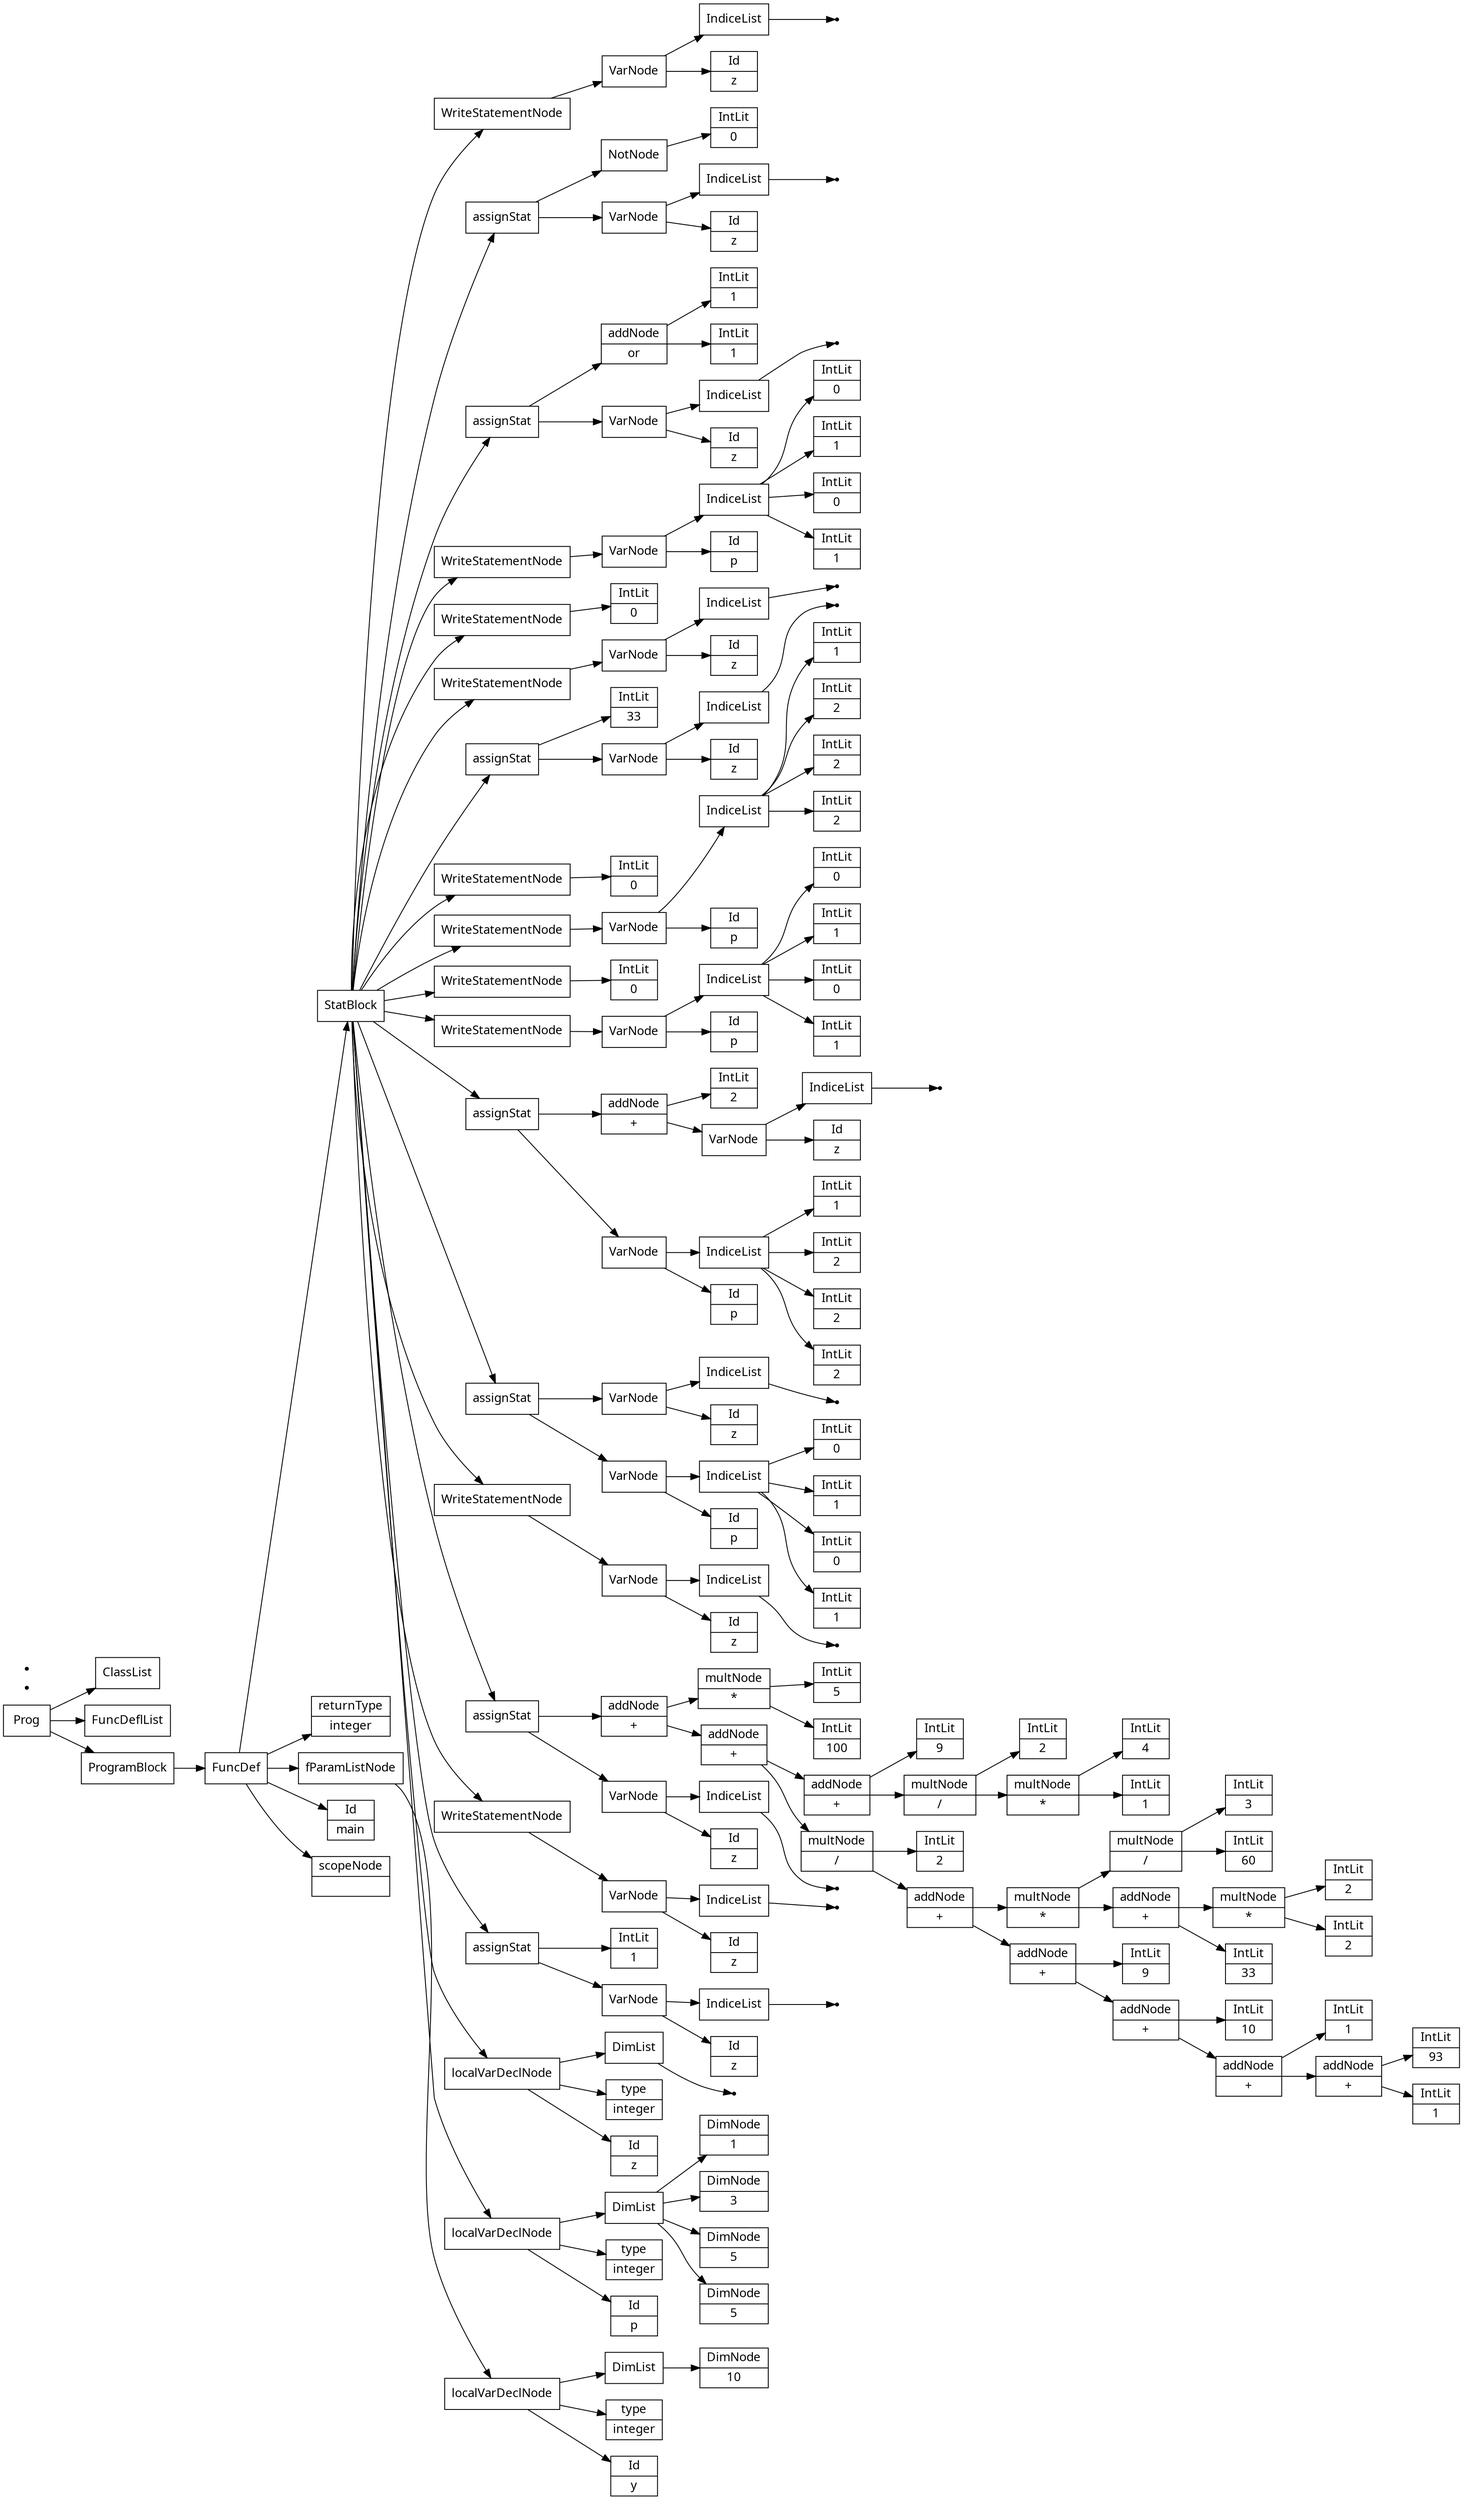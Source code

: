 digraph AST {
node [shape=record];
 node [fontname=Sans];charset="UTF-8" splines=true splines=spline rankdir =LR ordering="out"
1[label="scopeNode| "];
3[label="Id|y"];
4[label="type|integer"];
6[label="DimNode|10"];
7[label="DimList"];
7->6;
8[label="localVarDeclNode"];
8->7;
8->4;
8->3;
9[label="fParamListNode"];
9->8;
10[label="returnType|integer"];
12[label="Id|p"];
13[label="type|integer"];
15[label="DimNode|5"];
16[label="DimNode|5"];
17[label="DimNode|3"];
18[label="DimNode|1"];
19[label="DimList"];
19->18;
19->17;
19->16;
19->15;
20[label="localVarDeclNode"];
20->19;
20->13;
20->12;
21[label="Id|z"];
22[label="type|integer"];
none24[shape="point"];
25[label="DimList"];
25->none24;
26[label="localVarDeclNode"];
26->25;
26->22;
26->21;
27[label="Id|z"];
none29[shape="point"];
30[label="IndiceList"];
30->none29;
31[label="VarNode"];
31->30;
31->27;
32[label="IntLit|1"];
33[label="assignStat"];
33->32;
33->31;
34[label="Id|z"];
none36[shape="point"];
37[label="IndiceList"];
37->none36;
38[label="VarNode"];
38->37;
38->34;
39[label="WriteStatementNode"];
39->38;
40[label="Id|z"];
none42[shape="point"];
43[label="IndiceList"];
43->none42;
44[label="VarNode"];
44->43;
44->40;
45[label="IntLit|1"];
46[label="addNode|+"];
47[label="IntLit|93"];
46->47;
46->45;
48[label="addNode|+"];
49[label="IntLit|1"];
48->49;
48->46;
50[label="addNode|+"];
51[label="IntLit|10"];
50->51;
50->48;
52[label="addNode|+"];
53[label="IntLit|9"];
52->53;
52->50;
54[label="addNode|+"];
55[label="IntLit|33"];
56[label="addNode|+"];
57[label="IntLit|2"];
58[label="multNode|*"];
59[label="IntLit|2"];
58->59;
58->57;
56->58;
56->55;
60[label="multNode|*"];
61[label="IntLit|60"];
62[label="multNode|/"];
63[label="IntLit|3"];
62->63;
62->61;
60->62;
60->56;
54->60;
54->52;
64[label="multNode|/"];
65[label="IntLit|2"];
64->65;
64->54;
66[label="addNode|+"];
67[label="IntLit|1"];
68[label="multNode|*"];
69[label="IntLit|4"];
68->69;
68->67;
70[label="multNode|/"];
71[label="IntLit|2"];
70->71;
70->68;
72[label="addNode|+"];
73[label="IntLit|9"];
72->73;
72->70;
66->72;
66->64;
74[label="addNode|+"];
75[label="IntLit|100"];
76[label="multNode|*"];
77[label="IntLit|5"];
76->77;
76->75;
74->76;
74->66;
78[label="assignStat"];
78->74;
78->44;
79[label="Id|z"];
none81[shape="point"];
82[label="IndiceList"];
82->none81;
83[label="VarNode"];
83->82;
83->79;
84[label="WriteStatementNode"];
84->83;
85[label="Id|p"];
87[label="IntLit|1"];
88[label="IntLit|0"];
89[label="IntLit|1"];
90[label="IntLit|0"];
91[label="IndiceList"];
91->90;
91->89;
91->88;
91->87;
92[label="VarNode"];
92->91;
92->85;
93[label="Id|z"];
none95[shape="point"];
96[label="IndiceList"];
96->none95;
97[label="VarNode"];
97->96;
97->93;
98[label="assignStat"];
98->97;
98->92;
99[label="Id|p"];
101[label="IntLit|2"];
102[label="IntLit|2"];
103[label="IntLit|2"];
104[label="IntLit|1"];
105[label="IndiceList"];
105->104;
105->103;
105->102;
105->101;
106[label="VarNode"];
106->105;
106->99;
107[label="Id|z"];
none109[shape="point"];
110[label="IndiceList"];
110->none109;
111[label="VarNode"];
111->110;
111->107;
112[label="addNode|+"];
113[label="IntLit|2"];
112->113;
112->111;
114[label="assignStat"];
114->112;
114->106;
115[label="Id|p"];
117[label="IntLit|1"];
118[label="IntLit|0"];
119[label="IntLit|1"];
120[label="IntLit|0"];
121[label="IndiceList"];
121->120;
121->119;
121->118;
121->117;
122[label="VarNode"];
122->121;
122->115;
123[label="WriteStatementNode"];
123->122;
124[label="IntLit|0"];
125[label="WriteStatementNode"];
125->124;
126[label="Id|p"];
128[label="IntLit|2"];
129[label="IntLit|2"];
130[label="IntLit|2"];
131[label="IntLit|1"];
132[label="IndiceList"];
132->131;
132->130;
132->129;
132->128;
133[label="VarNode"];
133->132;
133->126;
134[label="WriteStatementNode"];
134->133;
135[label="IntLit|0"];
136[label="WriteStatementNode"];
136->135;
137[label="Id|z"];
none139[shape="point"];
140[label="IndiceList"];
140->none139;
141[label="VarNode"];
141->140;
141->137;
142[label="IntLit|33"];
143[label="assignStat"];
143->142;
143->141;
144[label="Id|z"];
none146[shape="point"];
147[label="IndiceList"];
147->none146;
148[label="VarNode"];
148->147;
148->144;
149[label="WriteStatementNode"];
149->148;
150[label="IntLit|0"];
151[label="WriteStatementNode"];
151->150;
152[label="Id|p"];
154[label="IntLit|1"];
155[label="IntLit|0"];
156[label="IntLit|1"];
157[label="IntLit|0"];
158[label="IndiceList"];
158->157;
158->156;
158->155;
158->154;
159[label="VarNode"];
159->158;
159->152;
160[label="WriteStatementNode"];
160->159;
161[label="Id|z"];
none163[shape="point"];
164[label="IndiceList"];
164->none163;
165[label="VarNode"];
165->164;
165->161;
166[label="IntLit|1"];
167[label="addNode|or"];
168[label="IntLit|1"];
167->168;
167->166;
169[label="assignStat"];
169->167;
169->165;
170[label="Id|z"];
none172[shape="point"];
173[label="IndiceList"];
173->none172;
174[label="VarNode"];
174->173;
174->170;
175[label="IntLit|0"];
176[label="NotNode"];
176->175;
177[label="assignStat"];
177->176;
177->174;
178[label="Id|z"];
none180[shape="point"];
181[label="IndiceList"];
181->none180;
182[label="VarNode"];
182->181;
182->178;
183[label="WriteStatementNode"];
183->182;
184[label="StatBlock"];
184->183;
184->177;
184->169;
184->160;
184->151;
184->149;
184->143;
184->136;
184->134;
184->125;
184->123;
184->114;
184->98;
184->84;
184->78;
184->39;
184->33;
184->26;
184->20;
185[label="FuncDef"];
0[label="Id|main"];
185->184;
185->10;
185->9;
185->0;
185->1;
186[label="ClassList"];
187[label="FuncDeflList"];
188[label="Prog"];
189[label="ProgramBlock"];
189->185;
none190[shape="point"];
none191[shape="point"];
188->186;
188->187;
188->189;
}